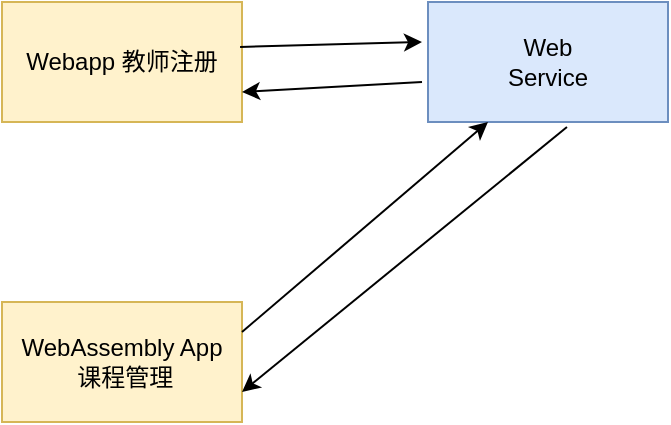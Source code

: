 <mxfile version="12.2.4" pages="1"><diagram id="trLOHV9HmAgcDC6JyQYa" name="Page-1"><mxGraphModel dx="752" dy="405" grid="1" gridSize="10" guides="1" tooltips="1" connect="1" arrows="1" fold="1" page="1" pageScale="1" pageWidth="827" pageHeight="1169" math="0" shadow="0"><root><mxCell id="0"/><mxCell id="1" parent="0"/><mxCell id="2" value="Webapp 教师注册" style="rounded=0;whiteSpace=wrap;html=1;fillColor=#fff2cc;strokeColor=#d6b656;" parent="1" vertex="1"><mxGeometry x="40" y="120" width="120" height="60" as="geometry"/></mxCell><mxCell id="3" value="Web&lt;br&gt;Service" style="rounded=0;whiteSpace=wrap;html=1;fillColor=#dae8fc;strokeColor=#6c8ebf;" parent="1" vertex="1"><mxGeometry x="253" y="120" width="120" height="60" as="geometry"/></mxCell><mxCell id="4" value="WebAssembly App&lt;br&gt;&amp;nbsp;课程管理" style="rounded=0;whiteSpace=wrap;html=1;fillColor=#fff2cc;strokeColor=#d6b656;" parent="1" vertex="1"><mxGeometry x="40" y="270" width="120" height="60" as="geometry"/></mxCell><mxCell id="5" value="" style="endArrow=classic;html=1;entryX=0.25;entryY=1;entryDx=0;entryDy=0;exitX=1;exitY=0.25;exitDx=0;exitDy=0;" parent="1" source="4" target="3" edge="1"><mxGeometry width="50" height="50" relative="1" as="geometry"><mxPoint x="170" y="280" as="sourcePoint"/><mxPoint x="220" y="230" as="targetPoint"/></mxGeometry></mxCell><mxCell id="6" value="" style="endArrow=classic;html=1;exitX=0.579;exitY=1.042;exitDx=0;exitDy=0;exitPerimeter=0;entryX=1;entryY=0.75;entryDx=0;entryDy=0;" parent="1" source="3" target="4" edge="1"><mxGeometry width="50" height="50" relative="1" as="geometry"><mxPoint x="40" y="400" as="sourcePoint"/><mxPoint x="110" y="420" as="targetPoint"/></mxGeometry></mxCell><mxCell id="7" value="" style="endArrow=classic;html=1;exitX=0.992;exitY=0.375;exitDx=0;exitDy=0;exitPerimeter=0;" parent="1" source="2" edge="1"><mxGeometry width="50" height="50" relative="1" as="geometry"><mxPoint x="180" y="180" as="sourcePoint"/><mxPoint x="250" y="140" as="targetPoint"/></mxGeometry></mxCell><mxCell id="8" value="" style="endArrow=classic;html=1;entryX=1;entryY=0.75;entryDx=0;entryDy=0;" parent="1" target="2" edge="1"><mxGeometry width="50" height="50" relative="1" as="geometry"><mxPoint x="250" y="160" as="sourcePoint"/><mxPoint x="150" y="200" as="targetPoint"/></mxGeometry></mxCell></root></mxGraphModel></diagram></mxfile>